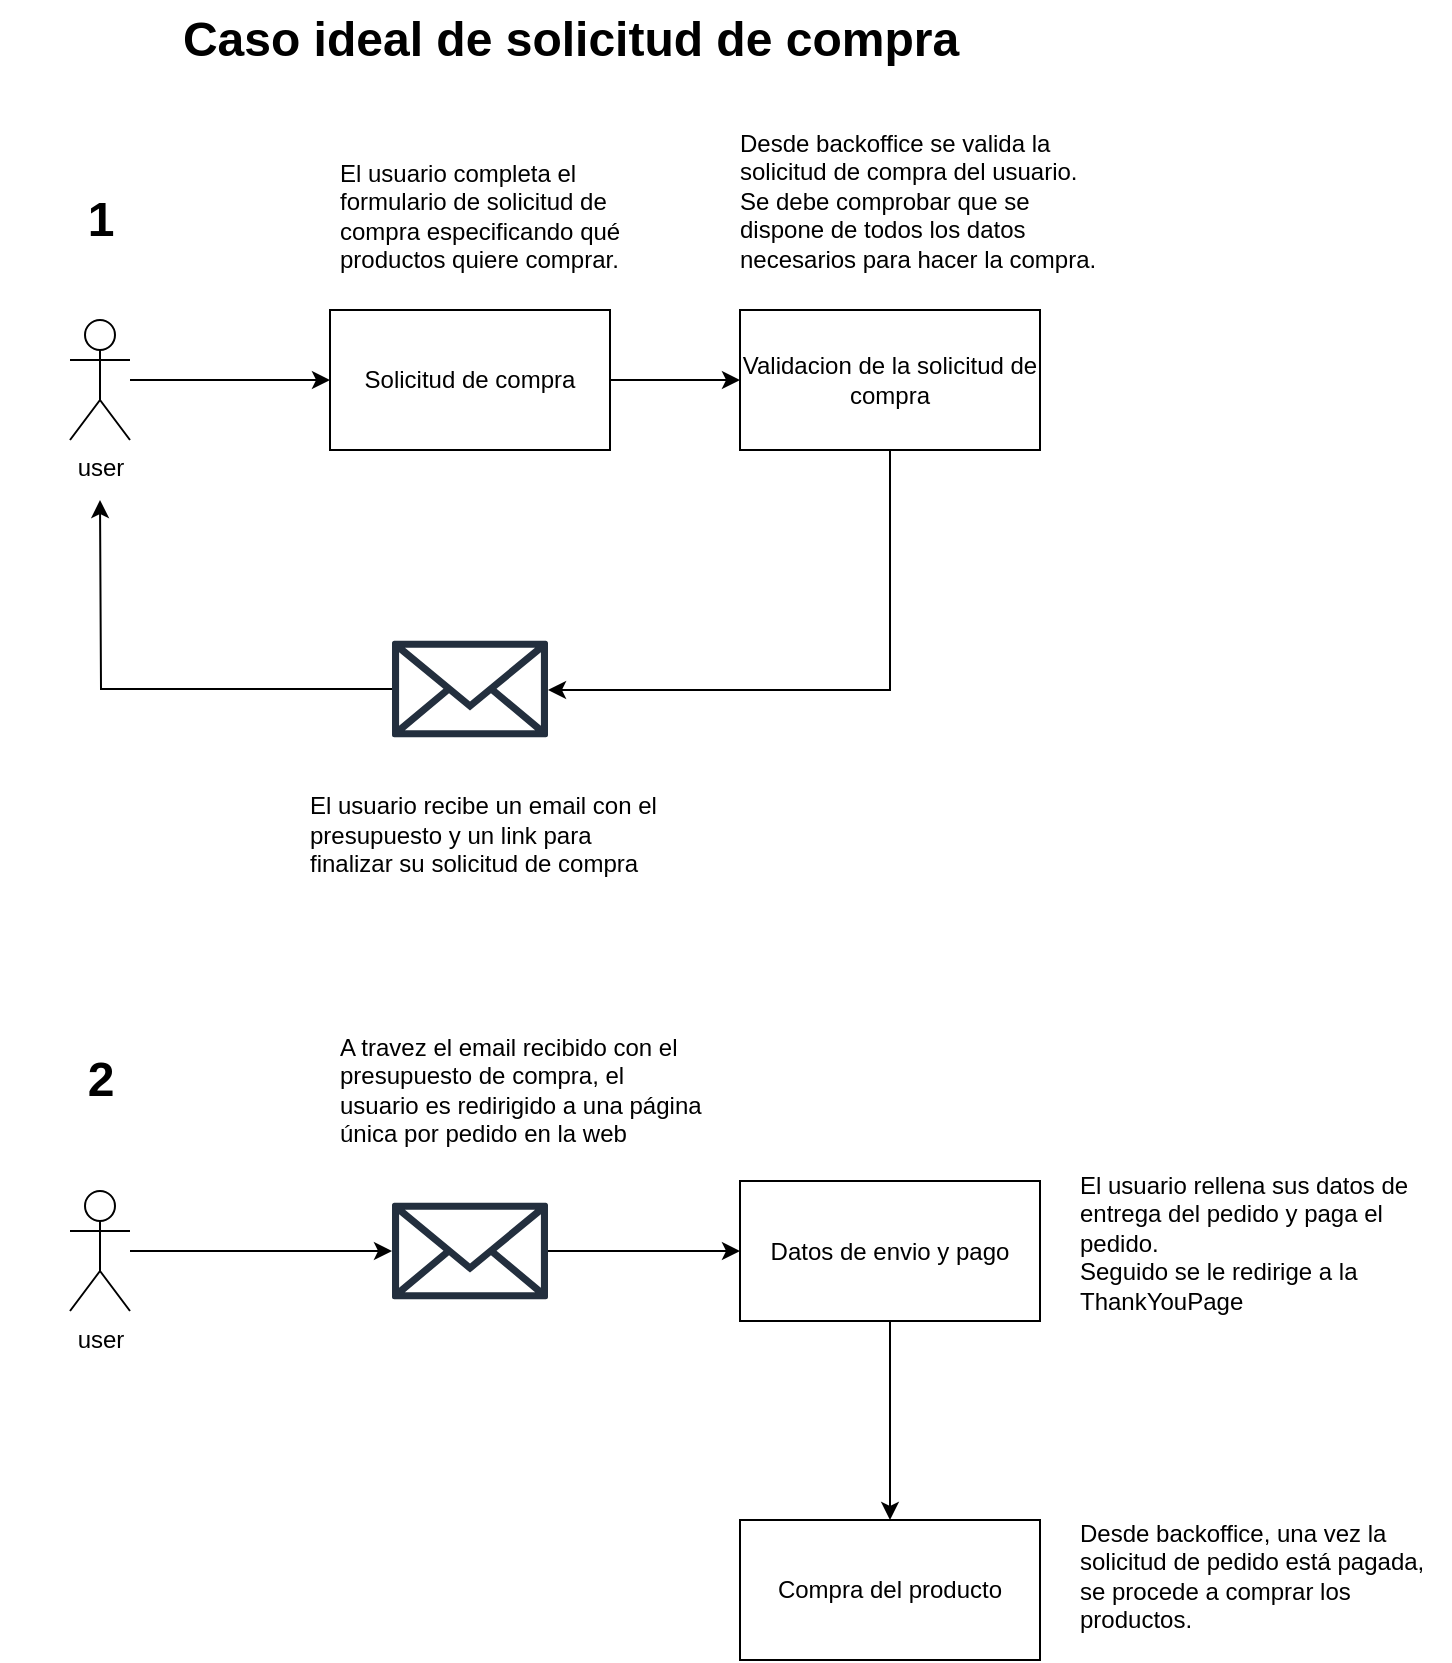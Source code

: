 <mxfile version="13.7.9" type="device"><diagram id="Gvlsp6SrVmzZxeHjj7tx" name="Page-1"><mxGraphModel dx="1422" dy="904" grid="1" gridSize="10" guides="1" tooltips="1" connect="1" arrows="1" fold="1" page="1" pageScale="1" pageWidth="850" pageHeight="1100" math="0" shadow="0"><root><mxCell id="0"/><mxCell id="1" parent="0"/><mxCell id="C_uFZ-rTY8pzaoWQSC5e-6" style="edgeStyle=orthogonalEdgeStyle;rounded=0;orthogonalLoop=1;jettySize=auto;html=1;" edge="1" parent="1" source="C_uFZ-rTY8pzaoWQSC5e-1" target="C_uFZ-rTY8pzaoWQSC5e-5"><mxGeometry relative="1" as="geometry"/></mxCell><mxCell id="C_uFZ-rTY8pzaoWQSC5e-1" value="&lt;div&gt;user&lt;/div&gt;&lt;div&gt;&lt;br&gt;&lt;/div&gt;" style="shape=umlActor;verticalLabelPosition=bottom;verticalAlign=top;html=1;outlineConnect=0;" vertex="1" parent="1"><mxGeometry x="80" y="190" width="30" height="60" as="geometry"/></mxCell><mxCell id="C_uFZ-rTY8pzaoWQSC5e-8" style="edgeStyle=orthogonalEdgeStyle;rounded=0;orthogonalLoop=1;jettySize=auto;html=1;" edge="1" parent="1" source="C_uFZ-rTY8pzaoWQSC5e-5" target="C_uFZ-rTY8pzaoWQSC5e-7"><mxGeometry relative="1" as="geometry"/></mxCell><mxCell id="C_uFZ-rTY8pzaoWQSC5e-5" value="&lt;div&gt;Solicitud de compra &lt;br&gt;&lt;/div&gt;" style="rounded=0;whiteSpace=wrap;html=1;" vertex="1" parent="1"><mxGeometry x="210" y="185" width="140" height="70" as="geometry"/></mxCell><mxCell id="C_uFZ-rTY8pzaoWQSC5e-13" style="edgeStyle=orthogonalEdgeStyle;rounded=0;orthogonalLoop=1;jettySize=auto;html=1;" edge="1" parent="1" source="C_uFZ-rTY8pzaoWQSC5e-7" target="C_uFZ-rTY8pzaoWQSC5e-12"><mxGeometry relative="1" as="geometry"><Array as="points"><mxPoint x="490" y="375"/></Array></mxGeometry></mxCell><mxCell id="C_uFZ-rTY8pzaoWQSC5e-7" value="Validacion de la solicitud de compra" style="rounded=0;whiteSpace=wrap;html=1;" vertex="1" parent="1"><mxGeometry x="415" y="185" width="150" height="70" as="geometry"/></mxCell><mxCell id="C_uFZ-rTY8pzaoWQSC5e-10" value="&lt;div&gt;Desde backoffice se valida la solicitud de compra del usuario. Se debe comprobar que se dispone de todos los datos necesarios para hacer la compra.&lt;/div&gt;" style="text;html=1;strokeColor=none;fillColor=none;spacing=5;spacingTop=-20;whiteSpace=wrap;overflow=hidden;rounded=0;" vertex="1" parent="1"><mxGeometry x="410" y="105" width="190" height="80" as="geometry"/></mxCell><mxCell id="C_uFZ-rTY8pzaoWQSC5e-11" value="El usuario completa el formulario de solicitud de compra especificando qué productos quiere comprar." style="text;html=1;strokeColor=none;fillColor=none;spacing=5;spacingTop=-20;whiteSpace=wrap;overflow=hidden;rounded=0;" vertex="1" parent="1"><mxGeometry x="210" y="120" width="160" height="80" as="geometry"/></mxCell><mxCell id="C_uFZ-rTY8pzaoWQSC5e-14" style="edgeStyle=orthogonalEdgeStyle;rounded=0;orthogonalLoop=1;jettySize=auto;html=1;" edge="1" parent="1" source="C_uFZ-rTY8pzaoWQSC5e-12"><mxGeometry relative="1" as="geometry"><mxPoint x="95" y="280" as="targetPoint"/></mxGeometry></mxCell><mxCell id="C_uFZ-rTY8pzaoWQSC5e-12" value="" style="outlineConnect=0;fontColor=#232F3E;gradientColor=none;fillColor=#232F3E;strokeColor=none;dashed=0;verticalLabelPosition=bottom;verticalAlign=top;align=center;html=1;fontSize=12;fontStyle=0;aspect=fixed;pointerEvents=1;shape=mxgraph.aws4.email_2;" vertex="1" parent="1"><mxGeometry x="241" y="350" width="78" height="49" as="geometry"/></mxCell><mxCell id="C_uFZ-rTY8pzaoWQSC5e-15" value="&lt;br&gt;&lt;p&gt;El usuario recibe un email con el presupuesto y un link para finalizar su solicitud de compra&lt;br&gt;&lt;/p&gt;" style="text;html=1;strokeColor=none;fillColor=none;spacing=5;spacingTop=-20;whiteSpace=wrap;overflow=hidden;rounded=0;" vertex="1" parent="1"><mxGeometry x="195" y="410" width="190" height="80" as="geometry"/></mxCell><mxCell id="C_uFZ-rTY8pzaoWQSC5e-17" value="1" style="text;strokeColor=none;fillColor=none;html=1;fontSize=24;fontStyle=1;verticalAlign=middle;align=center;" vertex="1" parent="1"><mxGeometry x="45" y="120" width="100" height="40" as="geometry"/></mxCell><mxCell id="C_uFZ-rTY8pzaoWQSC5e-18" value="2" style="text;strokeColor=none;fillColor=none;html=1;fontSize=24;fontStyle=1;verticalAlign=middle;align=center;" vertex="1" parent="1"><mxGeometry x="45" y="550" width="100" height="40" as="geometry"/></mxCell><mxCell id="C_uFZ-rTY8pzaoWQSC5e-26" style="edgeStyle=orthogonalEdgeStyle;rounded=0;orthogonalLoop=1;jettySize=auto;html=1;" edge="1" parent="1" source="C_uFZ-rTY8pzaoWQSC5e-20" target="C_uFZ-rTY8pzaoWQSC5e-21"><mxGeometry relative="1" as="geometry"/></mxCell><mxCell id="C_uFZ-rTY8pzaoWQSC5e-20" value="&lt;div&gt;user&lt;/div&gt;&lt;div&gt;&lt;br&gt;&lt;/div&gt;" style="shape=umlActor;verticalLabelPosition=bottom;verticalAlign=top;html=1;outlineConnect=0;" vertex="1" parent="1"><mxGeometry x="80" y="625.5" width="30" height="60" as="geometry"/></mxCell><mxCell id="C_uFZ-rTY8pzaoWQSC5e-29" style="edgeStyle=orthogonalEdgeStyle;rounded=0;orthogonalLoop=1;jettySize=auto;html=1;entryX=0;entryY=0.5;entryDx=0;entryDy=0;" edge="1" parent="1" source="C_uFZ-rTY8pzaoWQSC5e-21" target="C_uFZ-rTY8pzaoWQSC5e-28"><mxGeometry relative="1" as="geometry"/></mxCell><mxCell id="C_uFZ-rTY8pzaoWQSC5e-21" value="" style="outlineConnect=0;fontColor=#232F3E;gradientColor=none;fillColor=#232F3E;strokeColor=none;dashed=0;verticalLabelPosition=bottom;verticalAlign=top;align=center;html=1;fontSize=12;fontStyle=0;aspect=fixed;pointerEvents=1;shape=mxgraph.aws4.email_2;" vertex="1" parent="1"><mxGeometry x="241" y="631" width="78" height="49" as="geometry"/></mxCell><mxCell id="C_uFZ-rTY8pzaoWQSC5e-27" value="A travez el email recibido con el presupuesto de compra, el usuario es redirigido a una página única por pedido en la web" style="text;html=1;strokeColor=none;fillColor=none;spacing=5;spacingTop=-20;whiteSpace=wrap;overflow=hidden;rounded=0;" vertex="1" parent="1"><mxGeometry x="210" y="556.5" width="190" height="69" as="geometry"/></mxCell><mxCell id="C_uFZ-rTY8pzaoWQSC5e-32" style="edgeStyle=orthogonalEdgeStyle;rounded=0;orthogonalLoop=1;jettySize=auto;html=1;entryX=0.5;entryY=0;entryDx=0;entryDy=0;" edge="1" parent="1" source="C_uFZ-rTY8pzaoWQSC5e-28" target="C_uFZ-rTY8pzaoWQSC5e-31"><mxGeometry relative="1" as="geometry"/></mxCell><mxCell id="C_uFZ-rTY8pzaoWQSC5e-28" value="Datos de envio y pago" style="rounded=0;whiteSpace=wrap;html=1;" vertex="1" parent="1"><mxGeometry x="415" y="620.5" width="150" height="70" as="geometry"/></mxCell><mxCell id="C_uFZ-rTY8pzaoWQSC5e-30" value="&lt;div&gt;El usuario rellena sus datos de entrega del pedido y paga el pedido.&lt;/div&gt;&lt;div&gt;Seguido se le redirige a la ThankYouPage&lt;br&gt;&lt;/div&gt;" style="text;html=1;strokeColor=none;fillColor=none;spacing=5;spacingTop=-20;whiteSpace=wrap;overflow=hidden;rounded=0;" vertex="1" parent="1"><mxGeometry x="580" y="625.5" width="190" height="74.5" as="geometry"/></mxCell><mxCell id="C_uFZ-rTY8pzaoWQSC5e-31" value="Compra del producto" style="rounded=0;whiteSpace=wrap;html=1;" vertex="1" parent="1"><mxGeometry x="415" y="790" width="150" height="70" as="geometry"/></mxCell><mxCell id="C_uFZ-rTY8pzaoWQSC5e-33" value="Desde backoffice, una vez la solicitud de pedido está pagada, se procede a comprar los productos." style="text;html=1;strokeColor=none;fillColor=none;spacing=5;spacingTop=-20;whiteSpace=wrap;overflow=hidden;rounded=0;" vertex="1" parent="1"><mxGeometry x="580" y="800" width="190" height="50" as="geometry"/></mxCell><mxCell id="C_uFZ-rTY8pzaoWQSC5e-34" value="Caso ideal de solicitud de compra" style="text;strokeColor=none;fillColor=none;html=1;fontSize=24;fontStyle=1;verticalAlign=middle;align=center;" vertex="1" parent="1"><mxGeometry x="280" y="30" width="100" height="40" as="geometry"/></mxCell></root></mxGraphModel></diagram></mxfile>